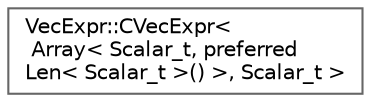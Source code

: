 digraph "Graphical Class Hierarchy"
{
 // LATEX_PDF_SIZE
  bgcolor="transparent";
  edge [fontname=Helvetica,fontsize=10,labelfontname=Helvetica,labelfontsize=10];
  node [fontname=Helvetica,fontsize=10,shape=box,height=0.2,width=0.4];
  rankdir="LR";
  Node0 [id="Node000000",label="VecExpr::CVecExpr\<\l Array\< Scalar_t, preferred\lLen\< Scalar_t \>() \>, Scalar_t \>",height=0.2,width=0.4,color="grey40", fillcolor="white", style="filled",URL="$classVecExpr_1_1CVecExpr.html",tooltip=" "];
}
